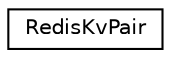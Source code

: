 digraph "Graphical Class Hierarchy"
{
  edge [fontname="Helvetica",fontsize="10",labelfontname="Helvetica",labelfontsize="10"];
  node [fontname="Helvetica",fontsize="10",shape=record];
  rankdir="LR";
  Node1 [label="RedisKvPair",height=0.2,width=0.4,color="black", fillcolor="white", style="filled",URL="$structRedisKvPair.html",tooltip="A Structure for storing a Key-Value pair, used with batch operations. "];
}
